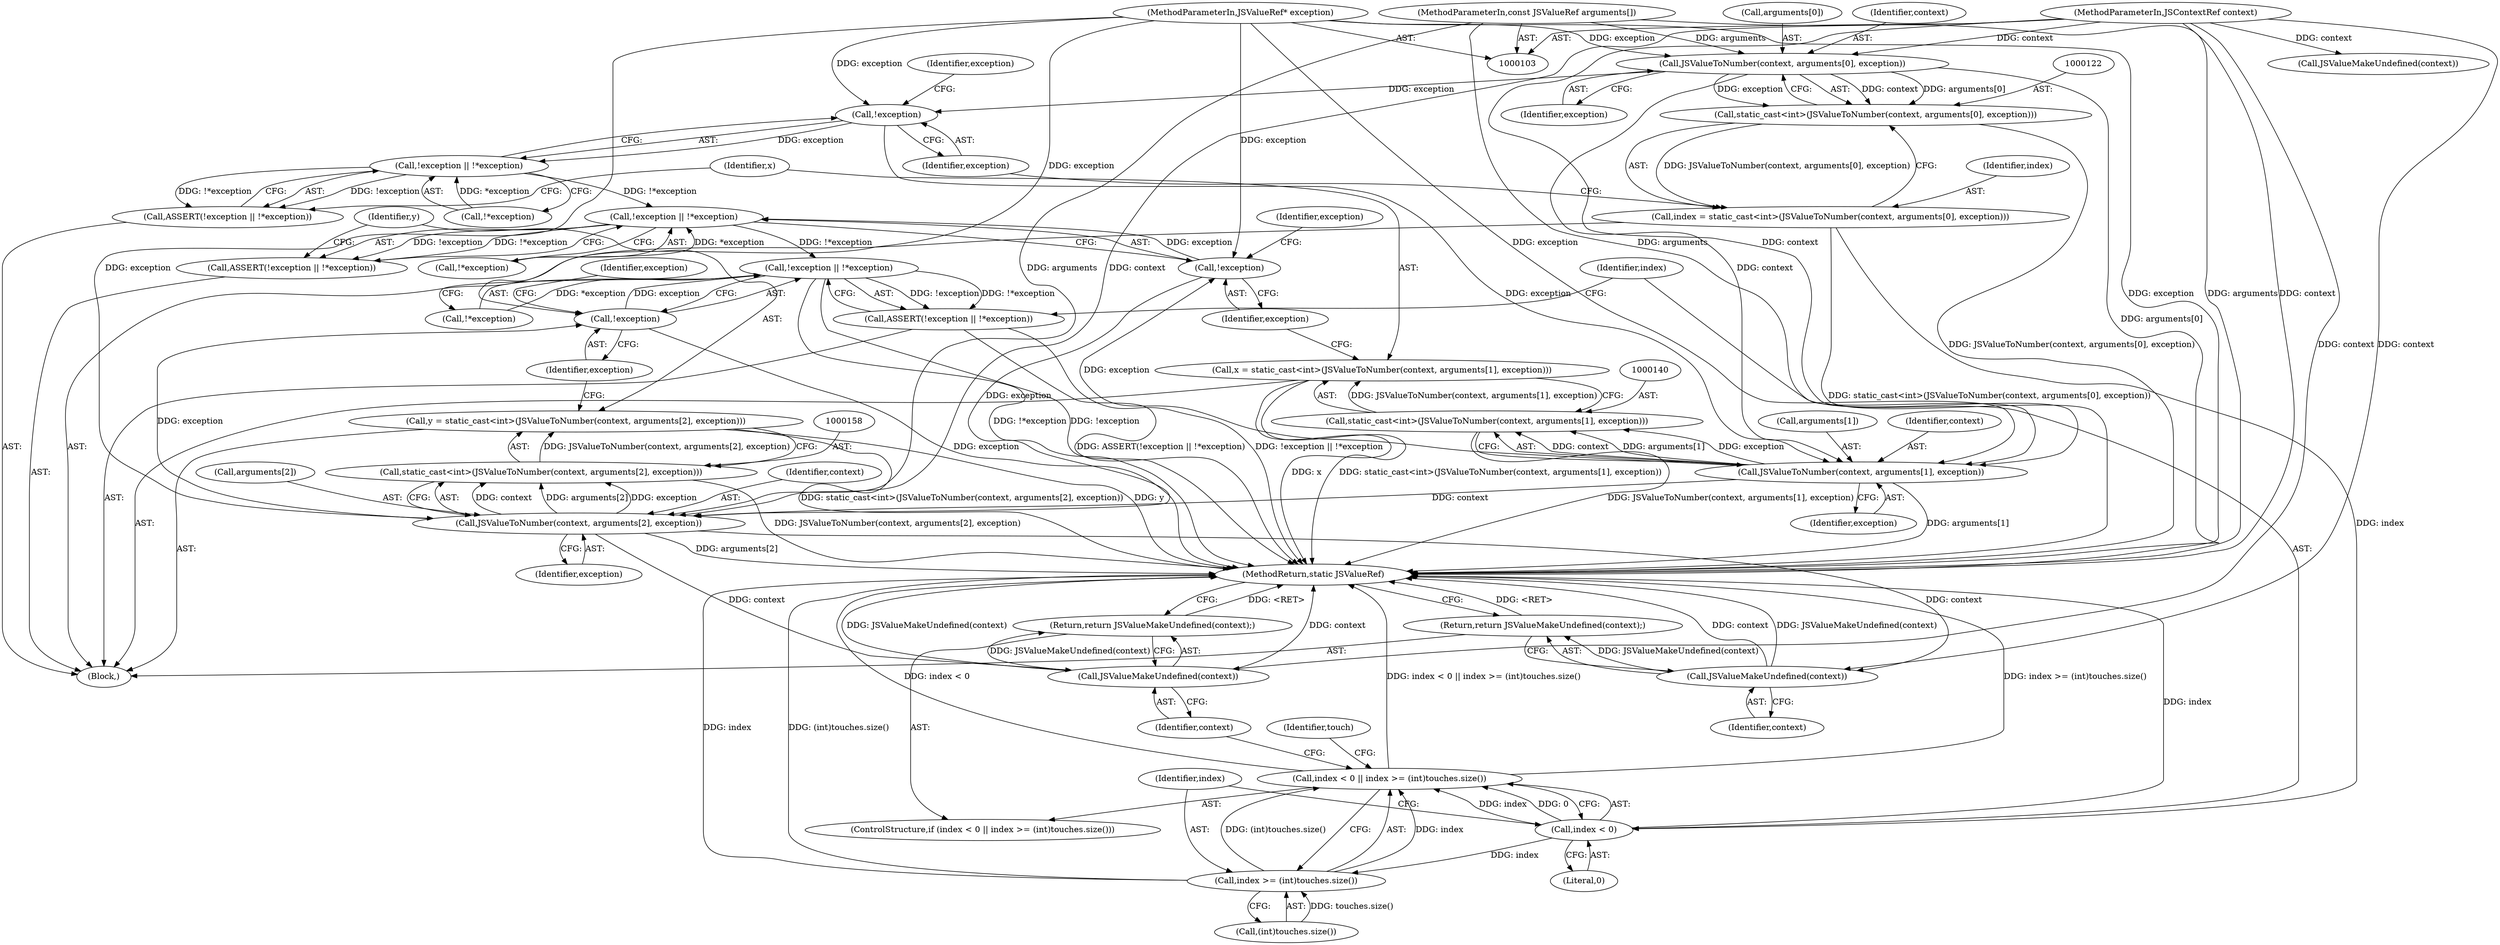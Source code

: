 digraph "0_Chrome_d345af9ed62ee5f431be327967f41c3cc3fe936a_11@array" {
"1000123" [label="(Call,JSValueToNumber(context, arguments[0], exception))"];
"1000104" [label="(MethodParameterIn,JSContextRef context)"];
"1000108" [label="(MethodParameterIn,const JSValueRef arguments[])"];
"1000109" [label="(MethodParameterIn,JSValueRef* exception)"];
"1000121" [label="(Call,static_cast<int>(JSValueToNumber(context, arguments[0], exception)))"];
"1000119" [label="(Call,index = static_cast<int>(JSValueToNumber(context, arguments[0], exception)))"];
"1000174" [label="(Call,index < 0)"];
"1000173" [label="(Call,index < 0 || index >= (int)touches.size())"];
"1000177" [label="(Call,index >= (int)touches.size())"];
"1000131" [label="(Call,!exception)"];
"1000130" [label="(Call,!exception || !*exception)"];
"1000129" [label="(Call,ASSERT(!exception || !*exception))"];
"1000148" [label="(Call,!exception || !*exception)"];
"1000147" [label="(Call,ASSERT(!exception || !*exception))"];
"1000166" [label="(Call,!exception || !*exception)"];
"1000165" [label="(Call,ASSERT(!exception || !*exception))"];
"1000141" [label="(Call,JSValueToNumber(context, arguments[1], exception))"];
"1000139" [label="(Call,static_cast<int>(JSValueToNumber(context, arguments[1], exception)))"];
"1000137" [label="(Call,x = static_cast<int>(JSValueToNumber(context, arguments[1], exception)))"];
"1000149" [label="(Call,!exception)"];
"1000159" [label="(Call,JSValueToNumber(context, arguments[2], exception))"];
"1000157" [label="(Call,static_cast<int>(JSValueToNumber(context, arguments[2], exception)))"];
"1000155" [label="(Call,y = static_cast<int>(JSValueToNumber(context, arguments[2], exception)))"];
"1000167" [label="(Call,!exception)"];
"1000183" [label="(Call,JSValueMakeUndefined(context))"];
"1000182" [label="(Return,return JSValueMakeUndefined(context);)"];
"1000200" [label="(Call,JSValueMakeUndefined(context))"];
"1000199" [label="(Return,return JSValueMakeUndefined(context);)"];
"1000139" [label="(Call,static_cast<int>(JSValueToNumber(context, arguments[1], exception)))"];
"1000166" [label="(Call,!exception || !*exception)"];
"1000182" [label="(Return,return JSValueMakeUndefined(context);)"];
"1000175" [label="(Identifier,index)"];
"1000128" [label="(Identifier,exception)"];
"1000151" [label="(Call,!*exception)"];
"1000177" [label="(Call,index >= (int)touches.size())"];
"1000130" [label="(Call,!exception || !*exception)"];
"1000143" [label="(Call,arguments[1])"];
"1000167" [label="(Call,!exception)"];
"1000137" [label="(Call,x = static_cast<int>(JSValueToNumber(context, arguments[1], exception)))"];
"1000157" [label="(Call,static_cast<int>(JSValueToNumber(context, arguments[2], exception)))"];
"1000155" [label="(Call,y = static_cast<int>(JSValueToNumber(context, arguments[2], exception)))"];
"1000104" [label="(MethodParameterIn,JSContextRef context)"];
"1000109" [label="(MethodParameterIn,JSValueRef* exception)"];
"1000141" [label="(Call,JSValueToNumber(context, arguments[1], exception))"];
"1000171" [label="(Identifier,exception)"];
"1000165" [label="(Call,ASSERT(!exception || !*exception))"];
"1000110" [label="(Block,)"];
"1000120" [label="(Identifier,index)"];
"1000184" [label="(Identifier,context)"];
"1000161" [label="(Call,arguments[2])"];
"1000156" [label="(Identifier,y)"];
"1000142" [label="(Identifier,context)"];
"1000119" [label="(Call,index = static_cast<int>(JSValueToNumber(context, arguments[0], exception)))"];
"1000164" [label="(Identifier,exception)"];
"1000148" [label="(Call,!exception || !*exception)"];
"1000108" [label="(MethodParameterIn,const JSValueRef arguments[])"];
"1000135" [label="(Identifier,exception)"];
"1000138" [label="(Identifier,x)"];
"1000147" [label="(Call,ASSERT(!exception || !*exception))"];
"1000200" [label="(Call,JSValueMakeUndefined(context))"];
"1000169" [label="(Call,!*exception)"];
"1000160" [label="(Identifier,context)"];
"1000146" [label="(Identifier,exception)"];
"1000124" [label="(Identifier,context)"];
"1000183" [label="(Call,JSValueMakeUndefined(context))"];
"1000178" [label="(Identifier,index)"];
"1000129" [label="(Call,ASSERT(!exception || !*exception))"];
"1000133" [label="(Call,!*exception)"];
"1000153" [label="(Identifier,exception)"];
"1000131" [label="(Call,!exception)"];
"1000159" [label="(Call,JSValueToNumber(context, arguments[2], exception))"];
"1000125" [label="(Call,arguments[0])"];
"1000187" [label="(Identifier,touch)"];
"1000168" [label="(Identifier,exception)"];
"1000202" [label="(MethodReturn,static JSValueRef)"];
"1000149" [label="(Call,!exception)"];
"1000116" [label="(Call,JSValueMakeUndefined(context))"];
"1000201" [label="(Identifier,context)"];
"1000179" [label="(Call,(int)touches.size())"];
"1000176" [label="(Literal,0)"];
"1000132" [label="(Identifier,exception)"];
"1000174" [label="(Call,index < 0)"];
"1000173" [label="(Call,index < 0 || index >= (int)touches.size())"];
"1000150" [label="(Identifier,exception)"];
"1000172" [label="(ControlStructure,if (index < 0 || index >= (int)touches.size()))"];
"1000199" [label="(Return,return JSValueMakeUndefined(context);)"];
"1000121" [label="(Call,static_cast<int>(JSValueToNumber(context, arguments[0], exception)))"];
"1000123" [label="(Call,JSValueToNumber(context, arguments[0], exception))"];
"1000123" -> "1000121"  [label="AST: "];
"1000123" -> "1000128"  [label="CFG: "];
"1000124" -> "1000123"  [label="AST: "];
"1000125" -> "1000123"  [label="AST: "];
"1000128" -> "1000123"  [label="AST: "];
"1000121" -> "1000123"  [label="CFG: "];
"1000123" -> "1000202"  [label="DDG: arguments[0]"];
"1000123" -> "1000121"  [label="DDG: context"];
"1000123" -> "1000121"  [label="DDG: arguments[0]"];
"1000123" -> "1000121"  [label="DDG: exception"];
"1000104" -> "1000123"  [label="DDG: context"];
"1000108" -> "1000123"  [label="DDG: arguments"];
"1000109" -> "1000123"  [label="DDG: exception"];
"1000123" -> "1000131"  [label="DDG: exception"];
"1000123" -> "1000141"  [label="DDG: context"];
"1000104" -> "1000103"  [label="AST: "];
"1000104" -> "1000202"  [label="DDG: context"];
"1000104" -> "1000116"  [label="DDG: context"];
"1000104" -> "1000141"  [label="DDG: context"];
"1000104" -> "1000159"  [label="DDG: context"];
"1000104" -> "1000183"  [label="DDG: context"];
"1000104" -> "1000200"  [label="DDG: context"];
"1000108" -> "1000103"  [label="AST: "];
"1000108" -> "1000202"  [label="DDG: arguments"];
"1000108" -> "1000141"  [label="DDG: arguments"];
"1000108" -> "1000159"  [label="DDG: arguments"];
"1000109" -> "1000103"  [label="AST: "];
"1000109" -> "1000202"  [label="DDG: exception"];
"1000109" -> "1000131"  [label="DDG: exception"];
"1000109" -> "1000141"  [label="DDG: exception"];
"1000109" -> "1000149"  [label="DDG: exception"];
"1000109" -> "1000159"  [label="DDG: exception"];
"1000109" -> "1000167"  [label="DDG: exception"];
"1000121" -> "1000119"  [label="AST: "];
"1000122" -> "1000121"  [label="AST: "];
"1000119" -> "1000121"  [label="CFG: "];
"1000121" -> "1000202"  [label="DDG: JSValueToNumber(context, arguments[0], exception)"];
"1000121" -> "1000119"  [label="DDG: JSValueToNumber(context, arguments[0], exception)"];
"1000119" -> "1000110"  [label="AST: "];
"1000120" -> "1000119"  [label="AST: "];
"1000132" -> "1000119"  [label="CFG: "];
"1000119" -> "1000202"  [label="DDG: static_cast<int>(JSValueToNumber(context, arguments[0], exception))"];
"1000119" -> "1000174"  [label="DDG: index"];
"1000174" -> "1000173"  [label="AST: "];
"1000174" -> "1000176"  [label="CFG: "];
"1000175" -> "1000174"  [label="AST: "];
"1000176" -> "1000174"  [label="AST: "];
"1000178" -> "1000174"  [label="CFG: "];
"1000173" -> "1000174"  [label="CFG: "];
"1000174" -> "1000202"  [label="DDG: index"];
"1000174" -> "1000173"  [label="DDG: index"];
"1000174" -> "1000173"  [label="DDG: 0"];
"1000174" -> "1000177"  [label="DDG: index"];
"1000173" -> "1000172"  [label="AST: "];
"1000173" -> "1000177"  [label="CFG: "];
"1000177" -> "1000173"  [label="AST: "];
"1000184" -> "1000173"  [label="CFG: "];
"1000187" -> "1000173"  [label="CFG: "];
"1000173" -> "1000202"  [label="DDG: index < 0 || index >= (int)touches.size()"];
"1000173" -> "1000202"  [label="DDG: index >= (int)touches.size()"];
"1000173" -> "1000202"  [label="DDG: index < 0"];
"1000177" -> "1000173"  [label="DDG: index"];
"1000177" -> "1000173"  [label="DDG: (int)touches.size()"];
"1000177" -> "1000179"  [label="CFG: "];
"1000178" -> "1000177"  [label="AST: "];
"1000179" -> "1000177"  [label="AST: "];
"1000177" -> "1000202"  [label="DDG: index"];
"1000177" -> "1000202"  [label="DDG: (int)touches.size()"];
"1000179" -> "1000177"  [label="DDG: touches.size()"];
"1000131" -> "1000130"  [label="AST: "];
"1000131" -> "1000132"  [label="CFG: "];
"1000132" -> "1000131"  [label="AST: "];
"1000135" -> "1000131"  [label="CFG: "];
"1000130" -> "1000131"  [label="CFG: "];
"1000131" -> "1000130"  [label="DDG: exception"];
"1000131" -> "1000141"  [label="DDG: exception"];
"1000130" -> "1000129"  [label="AST: "];
"1000130" -> "1000133"  [label="CFG: "];
"1000133" -> "1000130"  [label="AST: "];
"1000129" -> "1000130"  [label="CFG: "];
"1000130" -> "1000129"  [label="DDG: !exception"];
"1000130" -> "1000129"  [label="DDG: !*exception"];
"1000133" -> "1000130"  [label="DDG: *exception"];
"1000130" -> "1000148"  [label="DDG: !*exception"];
"1000129" -> "1000110"  [label="AST: "];
"1000138" -> "1000129"  [label="CFG: "];
"1000148" -> "1000147"  [label="AST: "];
"1000148" -> "1000149"  [label="CFG: "];
"1000148" -> "1000151"  [label="CFG: "];
"1000149" -> "1000148"  [label="AST: "];
"1000151" -> "1000148"  [label="AST: "];
"1000147" -> "1000148"  [label="CFG: "];
"1000148" -> "1000147"  [label="DDG: !exception"];
"1000148" -> "1000147"  [label="DDG: !*exception"];
"1000149" -> "1000148"  [label="DDG: exception"];
"1000151" -> "1000148"  [label="DDG: *exception"];
"1000148" -> "1000166"  [label="DDG: !*exception"];
"1000147" -> "1000110"  [label="AST: "];
"1000156" -> "1000147"  [label="CFG: "];
"1000166" -> "1000165"  [label="AST: "];
"1000166" -> "1000167"  [label="CFG: "];
"1000166" -> "1000169"  [label="CFG: "];
"1000167" -> "1000166"  [label="AST: "];
"1000169" -> "1000166"  [label="AST: "];
"1000165" -> "1000166"  [label="CFG: "];
"1000166" -> "1000202"  [label="DDG: !*exception"];
"1000166" -> "1000202"  [label="DDG: !exception"];
"1000166" -> "1000165"  [label="DDG: !exception"];
"1000166" -> "1000165"  [label="DDG: !*exception"];
"1000167" -> "1000166"  [label="DDG: exception"];
"1000169" -> "1000166"  [label="DDG: *exception"];
"1000165" -> "1000110"  [label="AST: "];
"1000175" -> "1000165"  [label="CFG: "];
"1000165" -> "1000202"  [label="DDG: !exception || !*exception"];
"1000165" -> "1000202"  [label="DDG: ASSERT(!exception || !*exception)"];
"1000141" -> "1000139"  [label="AST: "];
"1000141" -> "1000146"  [label="CFG: "];
"1000142" -> "1000141"  [label="AST: "];
"1000143" -> "1000141"  [label="AST: "];
"1000146" -> "1000141"  [label="AST: "];
"1000139" -> "1000141"  [label="CFG: "];
"1000141" -> "1000202"  [label="DDG: arguments[1]"];
"1000141" -> "1000139"  [label="DDG: context"];
"1000141" -> "1000139"  [label="DDG: arguments[1]"];
"1000141" -> "1000139"  [label="DDG: exception"];
"1000141" -> "1000149"  [label="DDG: exception"];
"1000141" -> "1000159"  [label="DDG: context"];
"1000139" -> "1000137"  [label="AST: "];
"1000140" -> "1000139"  [label="AST: "];
"1000137" -> "1000139"  [label="CFG: "];
"1000139" -> "1000202"  [label="DDG: JSValueToNumber(context, arguments[1], exception)"];
"1000139" -> "1000137"  [label="DDG: JSValueToNumber(context, arguments[1], exception)"];
"1000137" -> "1000110"  [label="AST: "];
"1000138" -> "1000137"  [label="AST: "];
"1000150" -> "1000137"  [label="CFG: "];
"1000137" -> "1000202"  [label="DDG: static_cast<int>(JSValueToNumber(context, arguments[1], exception))"];
"1000137" -> "1000202"  [label="DDG: x"];
"1000149" -> "1000150"  [label="CFG: "];
"1000150" -> "1000149"  [label="AST: "];
"1000153" -> "1000149"  [label="CFG: "];
"1000149" -> "1000159"  [label="DDG: exception"];
"1000159" -> "1000157"  [label="AST: "];
"1000159" -> "1000164"  [label="CFG: "];
"1000160" -> "1000159"  [label="AST: "];
"1000161" -> "1000159"  [label="AST: "];
"1000164" -> "1000159"  [label="AST: "];
"1000157" -> "1000159"  [label="CFG: "];
"1000159" -> "1000202"  [label="DDG: arguments[2]"];
"1000159" -> "1000157"  [label="DDG: context"];
"1000159" -> "1000157"  [label="DDG: arguments[2]"];
"1000159" -> "1000157"  [label="DDG: exception"];
"1000159" -> "1000167"  [label="DDG: exception"];
"1000159" -> "1000183"  [label="DDG: context"];
"1000159" -> "1000200"  [label="DDG: context"];
"1000157" -> "1000155"  [label="AST: "];
"1000158" -> "1000157"  [label="AST: "];
"1000155" -> "1000157"  [label="CFG: "];
"1000157" -> "1000202"  [label="DDG: JSValueToNumber(context, arguments[2], exception)"];
"1000157" -> "1000155"  [label="DDG: JSValueToNumber(context, arguments[2], exception)"];
"1000155" -> "1000110"  [label="AST: "];
"1000156" -> "1000155"  [label="AST: "];
"1000168" -> "1000155"  [label="CFG: "];
"1000155" -> "1000202"  [label="DDG: static_cast<int>(JSValueToNumber(context, arguments[2], exception))"];
"1000155" -> "1000202"  [label="DDG: y"];
"1000167" -> "1000168"  [label="CFG: "];
"1000168" -> "1000167"  [label="AST: "];
"1000171" -> "1000167"  [label="CFG: "];
"1000167" -> "1000202"  [label="DDG: exception"];
"1000183" -> "1000182"  [label="AST: "];
"1000183" -> "1000184"  [label="CFG: "];
"1000184" -> "1000183"  [label="AST: "];
"1000182" -> "1000183"  [label="CFG: "];
"1000183" -> "1000202"  [label="DDG: context"];
"1000183" -> "1000202"  [label="DDG: JSValueMakeUndefined(context)"];
"1000183" -> "1000182"  [label="DDG: JSValueMakeUndefined(context)"];
"1000182" -> "1000172"  [label="AST: "];
"1000202" -> "1000182"  [label="CFG: "];
"1000182" -> "1000202"  [label="DDG: <RET>"];
"1000200" -> "1000199"  [label="AST: "];
"1000200" -> "1000201"  [label="CFG: "];
"1000201" -> "1000200"  [label="AST: "];
"1000199" -> "1000200"  [label="CFG: "];
"1000200" -> "1000202"  [label="DDG: context"];
"1000200" -> "1000202"  [label="DDG: JSValueMakeUndefined(context)"];
"1000200" -> "1000199"  [label="DDG: JSValueMakeUndefined(context)"];
"1000199" -> "1000110"  [label="AST: "];
"1000202" -> "1000199"  [label="CFG: "];
"1000199" -> "1000202"  [label="DDG: <RET>"];
}
